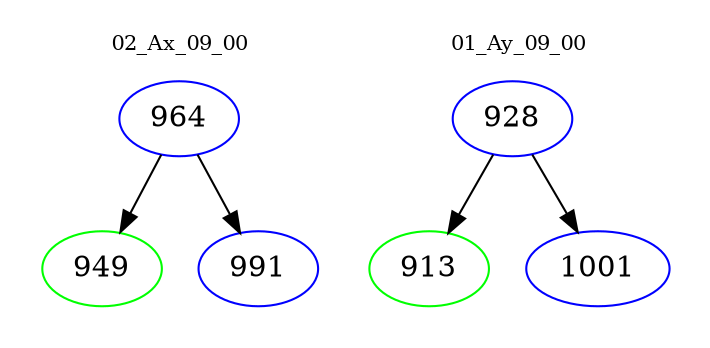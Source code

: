 digraph{
subgraph cluster_0 {
color = white
label = "02_Ax_09_00";
fontsize=10;
T0_964 [label="964", color="blue"]
T0_964 -> T0_949 [color="black"]
T0_949 [label="949", color="green"]
T0_964 -> T0_991 [color="black"]
T0_991 [label="991", color="blue"]
}
subgraph cluster_1 {
color = white
label = "01_Ay_09_00";
fontsize=10;
T1_928 [label="928", color="blue"]
T1_928 -> T1_913 [color="black"]
T1_913 [label="913", color="green"]
T1_928 -> T1_1001 [color="black"]
T1_1001 [label="1001", color="blue"]
}
}
